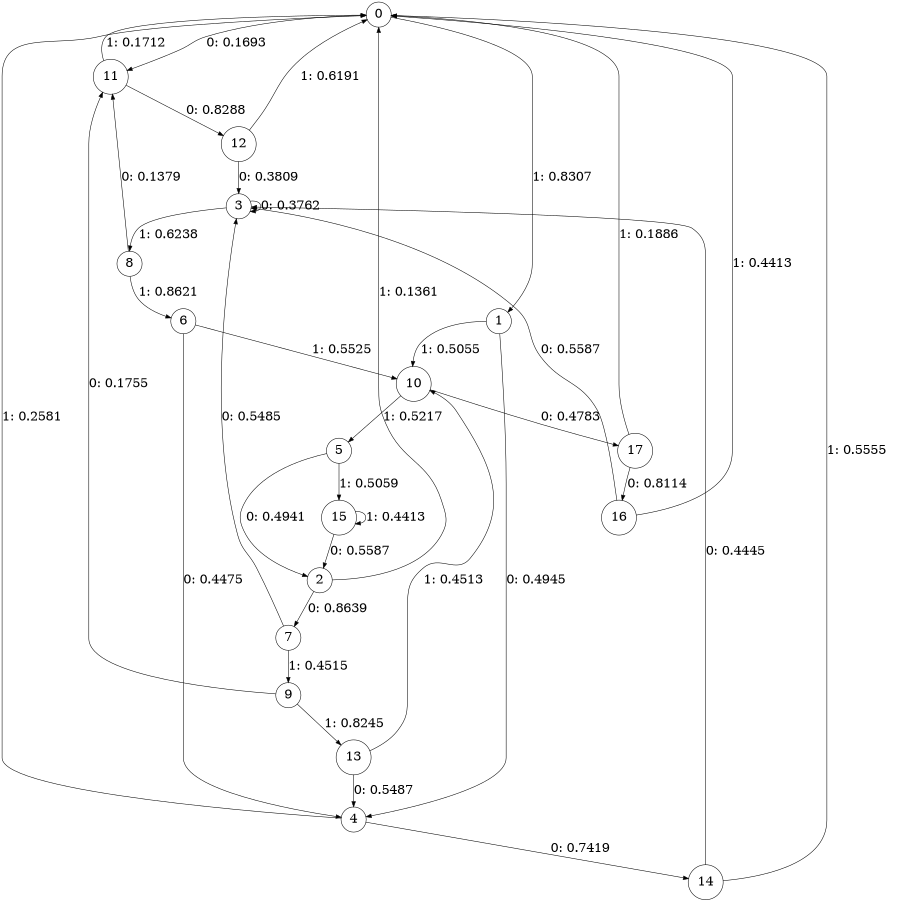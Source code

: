 digraph "ch13faceL9" {
size = "6,8.5";
ratio = "fill";
node [shape = circle];
node [fontsize = 24];
edge [fontsize = 24];
0 -> 11 [label = "0: 0.1693   "];
0 -> 1 [label = "1: 0.8307   "];
1 -> 4 [label = "0: 0.4945   "];
1 -> 10 [label = "1: 0.5055   "];
2 -> 7 [label = "0: 0.8639   "];
2 -> 0 [label = "1: 0.1361   "];
3 -> 3 [label = "0: 0.3762   "];
3 -> 8 [label = "1: 0.6238   "];
4 -> 14 [label = "0: 0.7419   "];
4 -> 0 [label = "1: 0.2581   "];
5 -> 2 [label = "0: 0.4941   "];
5 -> 15 [label = "1: 0.5059   "];
6 -> 4 [label = "0: 0.4475   "];
6 -> 10 [label = "1: 0.5525   "];
7 -> 3 [label = "0: 0.5485   "];
7 -> 9 [label = "1: 0.4515   "];
8 -> 11 [label = "0: 0.1379   "];
8 -> 6 [label = "1: 0.8621   "];
9 -> 11 [label = "0: 0.1755   "];
9 -> 13 [label = "1: 0.8245   "];
10 -> 17 [label = "0: 0.4783   "];
10 -> 5 [label = "1: 0.5217   "];
11 -> 12 [label = "0: 0.8288   "];
11 -> 0 [label = "1: 0.1712   "];
12 -> 3 [label = "0: 0.3809   "];
12 -> 0 [label = "1: 0.6191   "];
13 -> 4 [label = "0: 0.5487   "];
13 -> 10 [label = "1: 0.4513   "];
14 -> 3 [label = "0: 0.4445   "];
14 -> 0 [label = "1: 0.5555   "];
15 -> 2 [label = "0: 0.5587   "];
15 -> 15 [label = "1: 0.4413   "];
16 -> 3 [label = "0: 0.5587   "];
16 -> 0 [label = "1: 0.4413   "];
17 -> 16 [label = "0: 0.8114   "];
17 -> 0 [label = "1: 0.1886   "];
}